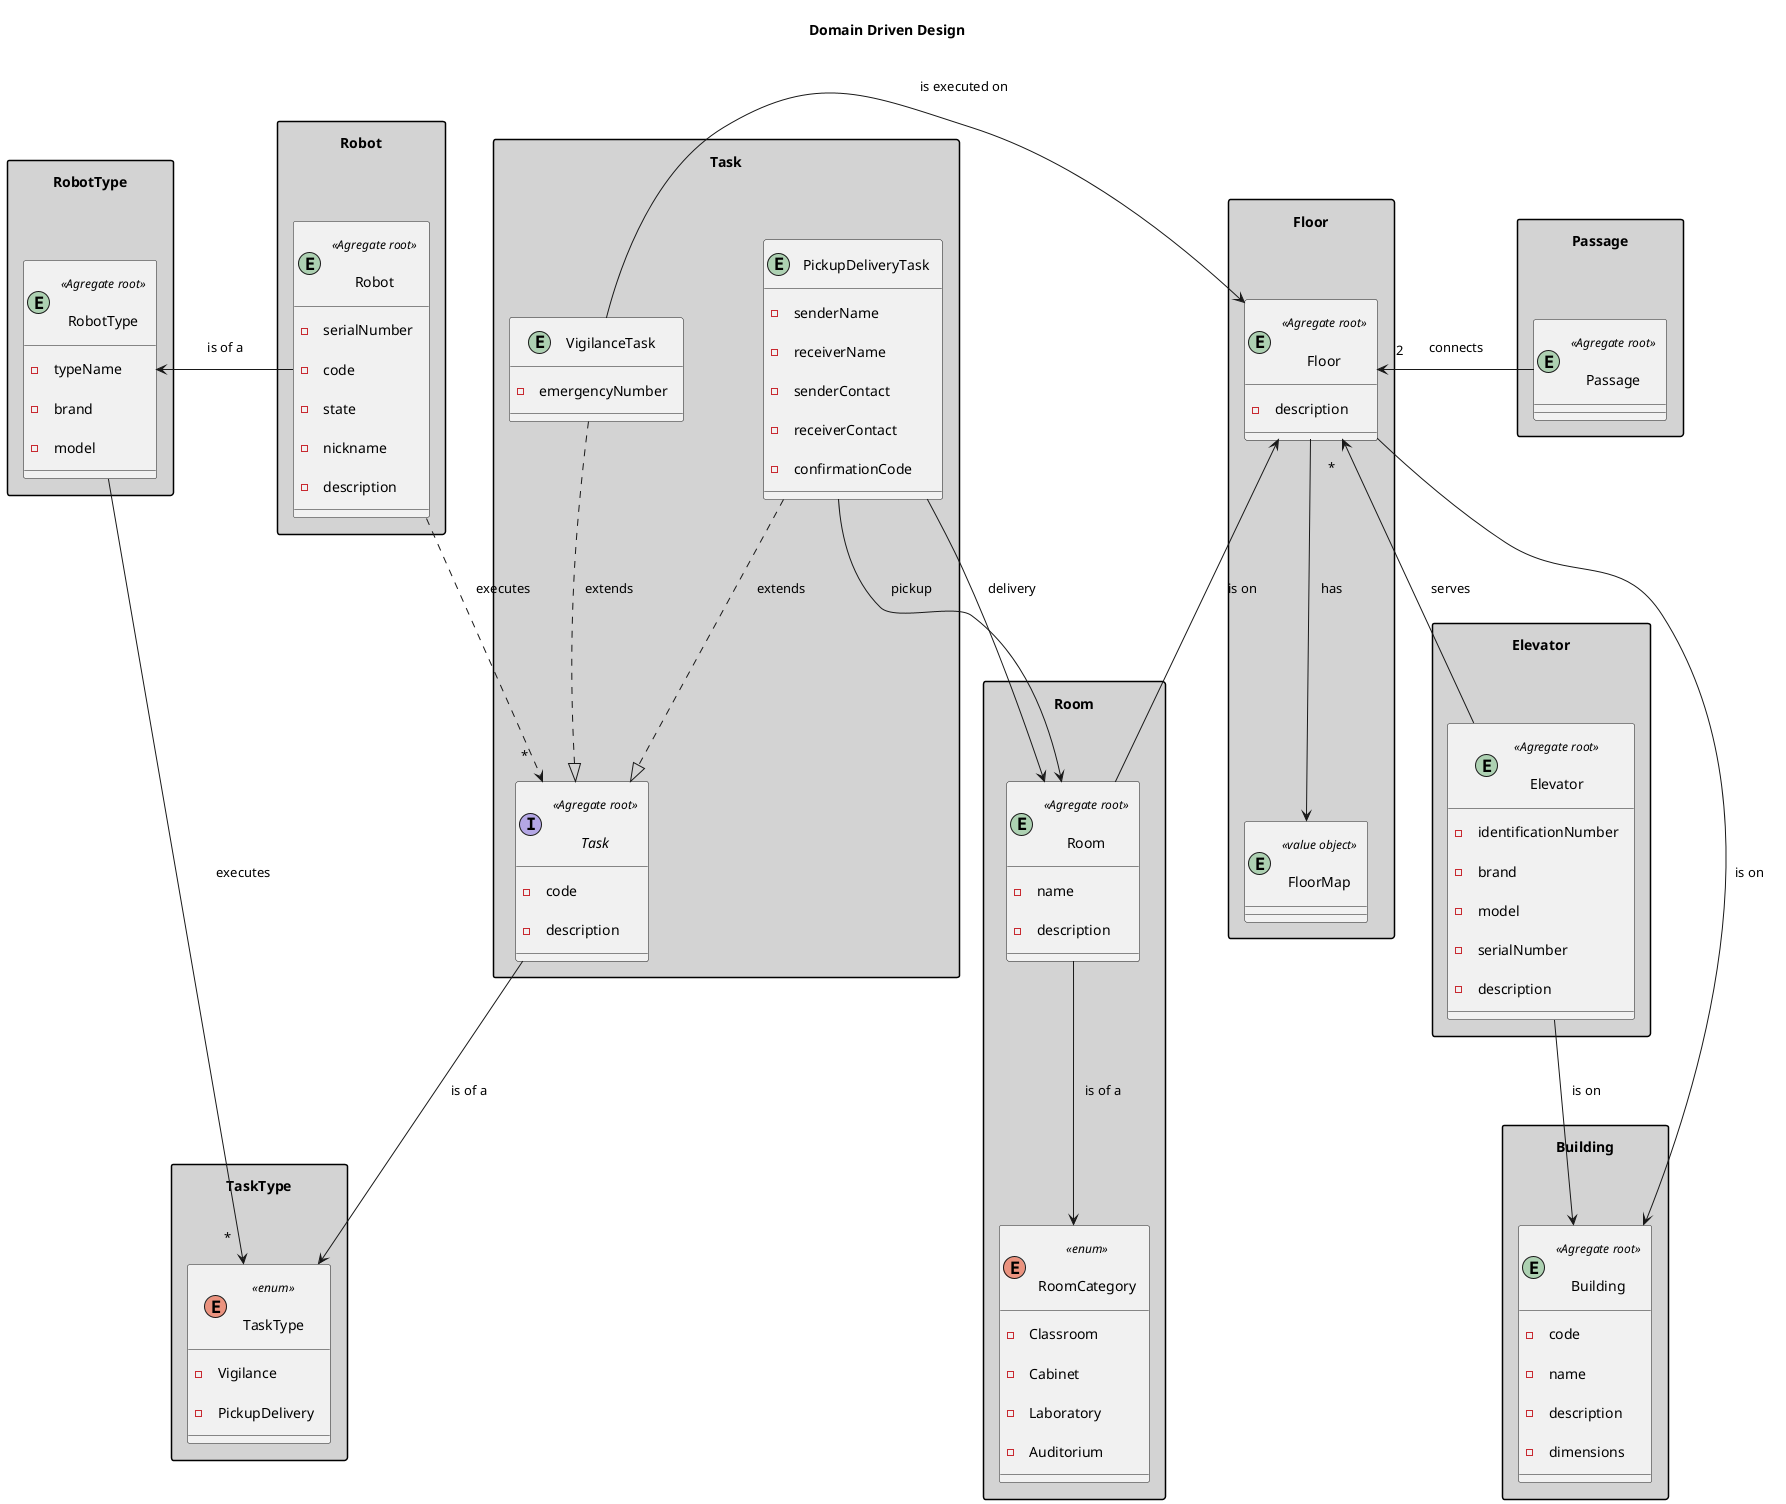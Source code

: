 @startuml Domain Driven Design

title "Domain Driven Design"
' left to right direction
' top to bottom direction
skinparam Padding 10
skinparam Nodesep 80
skinparam ranksep 100
skinparam groupInheritance 1
' skinparam linetype ortho
skinparam separation 1000
skinparam NoteBackgroundColor #A9A9A9
skinparam PackageStyle rectangle
skinparam package {
    BackgroundColor #D3D3D3
    FontStyle bold
}

' hide circle
' hide methods

package Robot {
    entity Robot <<Agregate root>>{
        -serialNumber
        -code
        -state
        -nickname
        -description
    }
}

package RobotType {
    entity RobotType <<Agregate root>> {
        - typeName
        - brand
        - model
    }

}
package TaskType {
    enum TaskType <<enum>> {
        -Vigilance
        -PickupDelivery
    }
}

package Task {
    interface Task <<Agregate root>> {
        - code
        - description

    }

    entity VigilanceTask {
        - emergencyNumber
    }
    entity PickupDeliveryTask {
        - senderName
        - receiverName
        - senderContact
        - receiverContact
        - confirmationCode
    }
}

package Building {
    entity Building <<Agregate root>>{
        - code
        - name
        - description
        - dimensions
    }
}

package Floor{
    entity Floor <<Agregate root>> {
        - description
    }

    entity FloorMap <<value object>>

}

package Elevator {
    entity Elevator <<Agregate root>> {
        - identificationNumber
        - brand
        - model
        - serialNumber
        - description
      }
}

package Room{
    entity Room <<Agregate root>> {
        - name
        - description
    }

    enum RoomCategory <<enum>>{
            - Classroom
            - Cabinet
            - Laboratory
            - Auditorium
    }
}

package Passage {
    entity Passage <<Agregate root>>{
    }
}

Task.VigilanceTask ..|> Task.Task: extends
Task.PickupDeliveryTask ..|> Task.Task: extends

Room.Room --> RoomCategory: is of a

RobotType.RobotType --> "*" TaskType.TaskType: executes

Floor.Floor --> Building.Building: is on
Floor.Floor "*" <-- Elevator.Elevator : serves
Floor.Floor <-- Room.Room: is on
Floor.Floor --> Floor.FloorMap: has

Elevator.Elevator --> Building.Building: is on

Task.PickupDeliveryTask -> Room.Room: delivery
Task.PickupDeliveryTask -> Room.Room: pickup

Task.VigilanceTask -> Floor.Floor: is executed on

Passage.Passage -> "2" Floor.Floor: connects

Robot.Robot -> RobotType.RobotType : is of a

Task.Task --> TaskType.TaskType : is of a

Robot.Robot ..> "*" Task.Task : executes

@enduml
